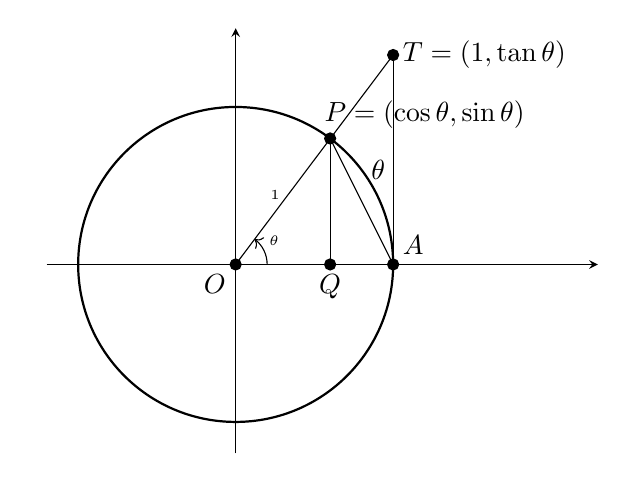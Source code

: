 \pgfplotsset{soldot/.style={color=black,only marks,mark=*}}
\pgfplotsset{holdot/.style={color=black,fill=white,only marks,mark=*}}

\begin{tikzpicture}
  \begin{axis}[
  ymin=-1.2,
  ymax=1.5,
  xmin=-1.2,
  xmax=2.3,
  ticks=none,
  x=20mm,
  y=20mm,
  axis lines = middle,
  disabledatascaling
  ]
  \draw[black, thick] (axis cs:0,0) circle [radius=1];
  \draw[black] (axis cs:0.6,0) -- (axis cs: 0.6,0.8);
  \draw[black] (axis cs:0,0) -- (axis cs: 1,1.33);
  \draw[black] (axis cs:1,0) -- (axis cs: 0.6,0.8);
  \draw[black] (axis cs:1,0) -- (axis cs: 1,1.33);
  \addplot[soldot] coordinates{(0,0)(0.6,0)(0.6,0.8)(1,0)(1,1.33)};
  \node[below left] at (axis cs: 0,0) {$O$};
  \node[above right] at (axis cs: 1,0) {$A$};
  \node[above] at (axis cs: 1.2,0.8) {$P=(\cos \theta, \sin \theta)$};
  \node[below] at (axis cs: 0.6,0) {$Q$};
  \node[right] at (axis cs: 1,1.33) {$T=(1, \tan \theta)$};
  \node[right] at (axis cs: 0.8,0.6) {$\theta$};
  \draw [->] (axis cs:.2,0) arc [radius=.2,start angle=0,end angle=53.1];
  \node[right] at (axis cs: 0.15,0.15) {\tiny$\theta$};
  \node[above] at (axis cs: 0.25, 0.35) {\tiny 1};
\end{axis}
\end{tikzpicture}
